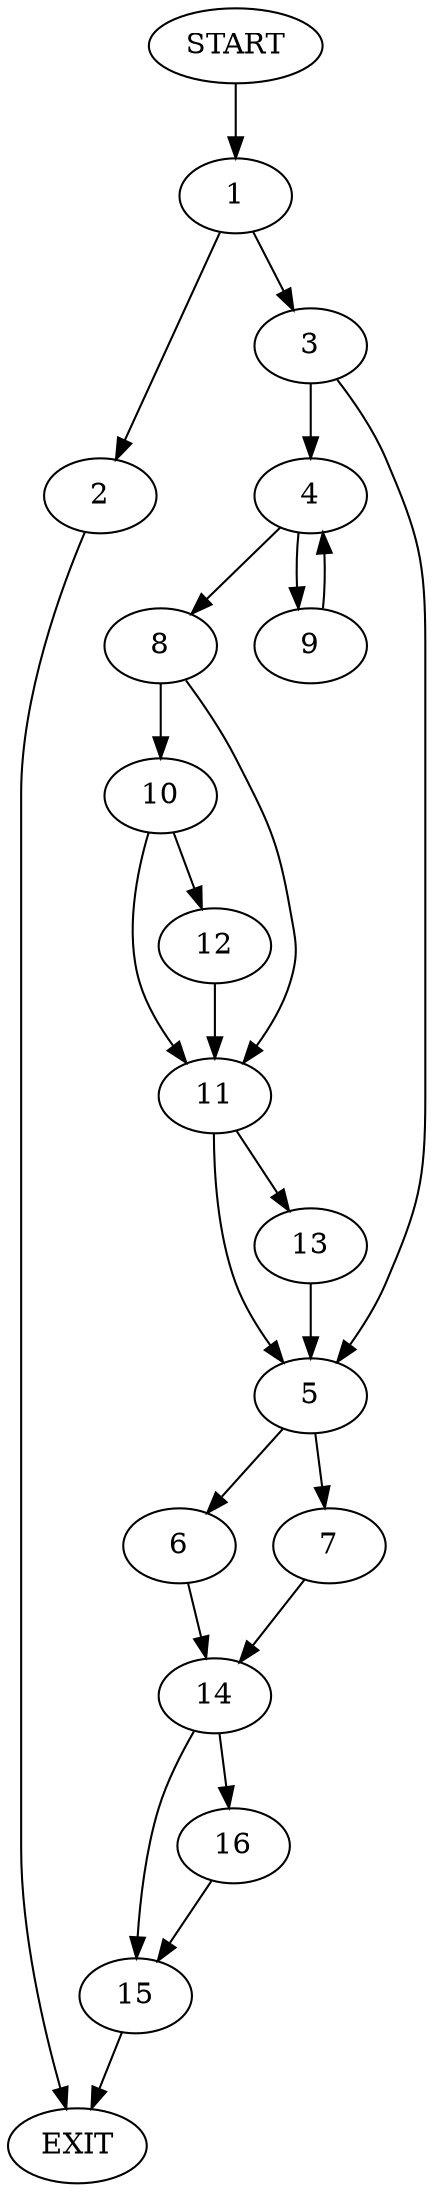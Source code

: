 digraph {
0 [label="START"]
17 [label="EXIT"]
0 -> 1
1 -> 2
1 -> 3
2 -> 17
3 -> 4
3 -> 5
5 -> 6
5 -> 7
4 -> 8
4 -> 9
9 -> 4
8 -> 10
8 -> 11
10 -> 11
10 -> 12
11 -> 5
11 -> 13
12 -> 11
13 -> 5
6 -> 14
7 -> 14
14 -> 15
14 -> 16
15 -> 17
16 -> 15
}
